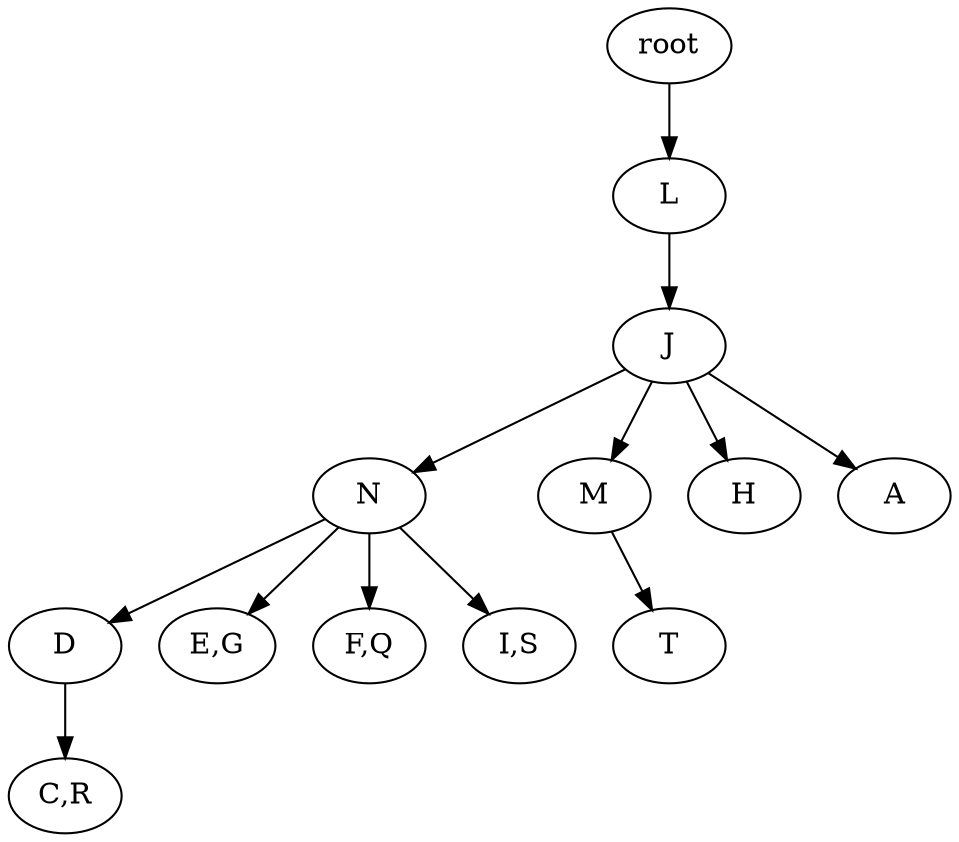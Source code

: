 strict digraph G {
	graph [name=G];
	0	 [label=root];
	1	 [label=L];
	0 -> 1;
	2	 [label=J];
	1 -> 2;
	3	 [label=N];
	2 -> 3;
	7	 [label=M];
	2 -> 7;
	8	 [label=H];
	2 -> 8;
	9	 [label=A];
	2 -> 9;
	6	 [label=D];
	3 -> 6;
	10	 [label="E,G"];
	3 -> 10;
	11	 [label="F,Q"];
	3 -> 11;
	12	 [label="I,S"];
	3 -> 12;
	13	 [label="C,R"];
	6 -> 13;
	14	 [label=T];
	7 -> 14;
}
